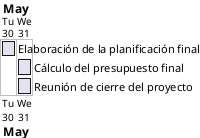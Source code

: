 @startgantt
Project starts 2023-05-30

[Elaboración de la planificación final] lasts 1 day
[Elaboración de la planificación final] starts 2023-05-30
[Elaboración de la planificación final] ends 2023-05-30

[Cálculo del presupuesto final] lasts 1 day
[Cálculo del presupuesto final] starts 2023-05-31
[Cálculo del presupuesto final] ends 2023-05-31

[Reunión de cierre del proyecto] lasts 1 day
[Reunión de cierre del proyecto] starts 2023-05-31
[Reunión de cierre del proyecto] ends 2023-05-31

@endgantt